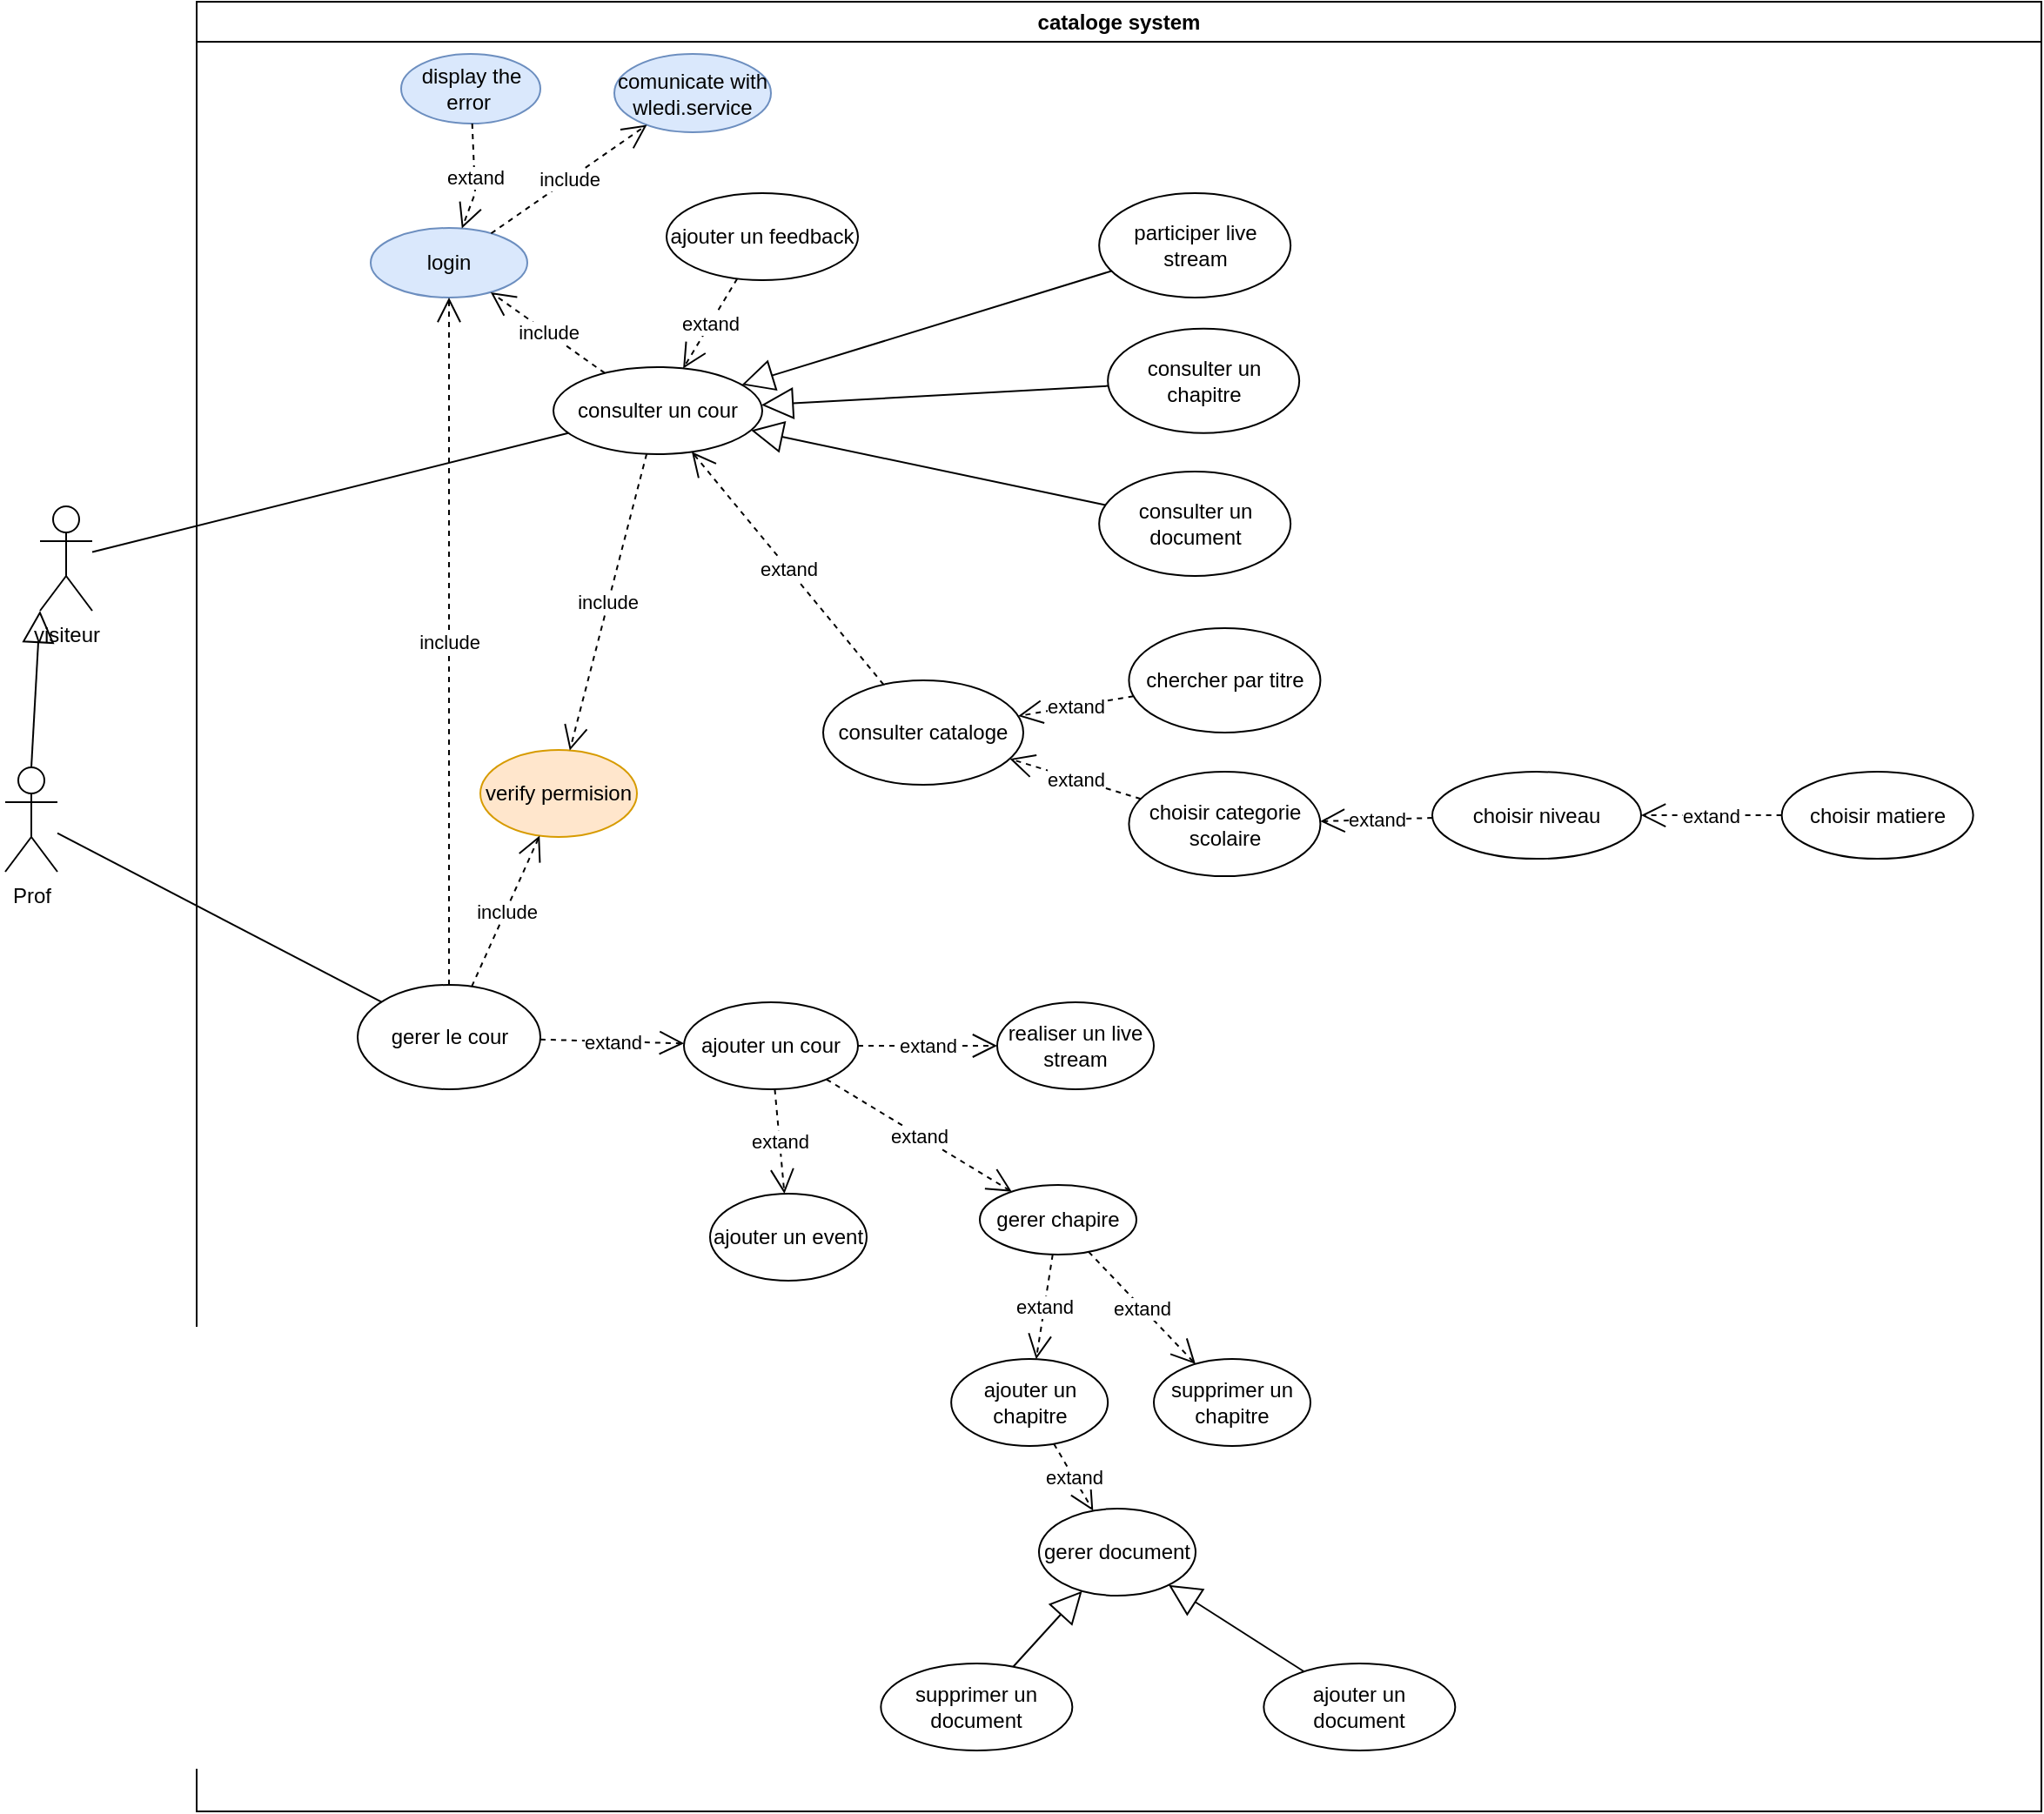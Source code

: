 <mxfile version="24.3.1" type="github">
  <diagram name="Page-1" id="SzHzPwQ4UlkWMSZUTKHr">
    <mxGraphModel dx="1639" dy="946" grid="1" gridSize="10" guides="1" tooltips="1" connect="1" arrows="1" fold="1" page="1" pageScale="1" pageWidth="827" pageHeight="1169" math="0" shadow="0">
      <root>
        <mxCell id="0" />
        <mxCell id="1" parent="0" />
        <mxCell id="7-QTB2i3PnKzkWgtio7F-1" value="Prof" style="shape=umlActor;verticalLabelPosition=bottom;verticalAlign=top;html=1;" vertex="1" parent="1">
          <mxGeometry x="50" y="450" width="30" height="60" as="geometry" />
        </mxCell>
        <mxCell id="7-QTB2i3PnKzkWgtio7F-2" value="cataloge system" style="swimlane;whiteSpace=wrap;html=1;" vertex="1" parent="1">
          <mxGeometry x="160" y="10" width="1060" height="1040" as="geometry" />
        </mxCell>
        <mxCell id="7-QTB2i3PnKzkWgtio7F-3" value="login" style="ellipse;whiteSpace=wrap;html=1;fillColor=#dae8fc;strokeColor=#6c8ebf;" vertex="1" parent="7-QTB2i3PnKzkWgtio7F-2">
          <mxGeometry x="100" y="130" width="90" height="40" as="geometry" />
        </mxCell>
        <mxCell id="7-QTB2i3PnKzkWgtio7F-5" value="comunicate with wledi.service" style="ellipse;whiteSpace=wrap;html=1;fillColor=#dae8fc;strokeColor=#6c8ebf;" vertex="1" parent="7-QTB2i3PnKzkWgtio7F-2">
          <mxGeometry x="240" y="30" width="90" height="45" as="geometry" />
        </mxCell>
        <mxCell id="7-QTB2i3PnKzkWgtio7F-4" value="include" style="endArrow=open;endSize=12;dashed=1;html=1;rounded=0;" edge="1" parent="7-QTB2i3PnKzkWgtio7F-2" source="7-QTB2i3PnKzkWgtio7F-3" target="7-QTB2i3PnKzkWgtio7F-5">
          <mxGeometry width="160" relative="1" as="geometry">
            <mxPoint x="290" y="100" as="sourcePoint" />
            <mxPoint x="450" y="100" as="targetPoint" />
          </mxGeometry>
        </mxCell>
        <mxCell id="7-QTB2i3PnKzkWgtio7F-7" value="verify permision" style="ellipse;whiteSpace=wrap;html=1;fillColor=#ffe6cc;strokeColor=#d79b00;" vertex="1" parent="7-QTB2i3PnKzkWgtio7F-2">
          <mxGeometry x="163" y="430" width="90" height="50" as="geometry" />
        </mxCell>
        <mxCell id="7-QTB2i3PnKzkWgtio7F-6" value="include" style="endArrow=open;endSize=12;dashed=1;html=1;rounded=0;" edge="1" parent="7-QTB2i3PnKzkWgtio7F-2" source="7-QTB2i3PnKzkWgtio7F-23" target="7-QTB2i3PnKzkWgtio7F-7">
          <mxGeometry width="160" relative="1" as="geometry">
            <mxPoint x="220" y="150" as="sourcePoint" />
            <mxPoint x="380" y="150" as="targetPoint" />
          </mxGeometry>
        </mxCell>
        <mxCell id="7-QTB2i3PnKzkWgtio7F-8" value="display the error&amp;nbsp;" style="ellipse;whiteSpace=wrap;html=1;fillColor=#dae8fc;strokeColor=#6c8ebf;" vertex="1" parent="7-QTB2i3PnKzkWgtio7F-2">
          <mxGeometry x="117.5" y="30" width="80" height="40" as="geometry" />
        </mxCell>
        <mxCell id="7-QTB2i3PnKzkWgtio7F-9" value="extand" style="endArrow=open;endSize=12;dashed=1;html=1;rounded=0;" edge="1" parent="7-QTB2i3PnKzkWgtio7F-2" source="7-QTB2i3PnKzkWgtio7F-8" target="7-QTB2i3PnKzkWgtio7F-3">
          <mxGeometry width="160" relative="1" as="geometry">
            <mxPoint x="100" y="150" as="sourcePoint" />
            <mxPoint x="260" y="150" as="targetPoint" />
            <Array as="points">
              <mxPoint x="160" y="110" />
            </Array>
          </mxGeometry>
        </mxCell>
        <mxCell id="7-QTB2i3PnKzkWgtio7F-10" value="consulter un cour" style="ellipse;whiteSpace=wrap;html=1;" vertex="1" parent="7-QTB2i3PnKzkWgtio7F-2">
          <mxGeometry x="205" y="210" width="120" height="50" as="geometry" />
        </mxCell>
        <mxCell id="7-QTB2i3PnKzkWgtio7F-11" value="include" style="endArrow=open;endSize=12;dashed=1;html=1;rounded=0;" edge="1" parent="7-QTB2i3PnKzkWgtio7F-2" source="7-QTB2i3PnKzkWgtio7F-10" target="7-QTB2i3PnKzkWgtio7F-3">
          <mxGeometry width="160" relative="1" as="geometry">
            <mxPoint x="100" y="200" as="sourcePoint" />
            <mxPoint x="260" y="200" as="targetPoint" />
          </mxGeometry>
        </mxCell>
        <mxCell id="7-QTB2i3PnKzkWgtio7F-12" value="consulter cataloge" style="ellipse;whiteSpace=wrap;html=1;" vertex="1" parent="7-QTB2i3PnKzkWgtio7F-2">
          <mxGeometry x="360" y="390" width="115" height="60" as="geometry" />
        </mxCell>
        <mxCell id="7-QTB2i3PnKzkWgtio7F-14" value="extand" style="endArrow=open;endSize=12;dashed=1;html=1;rounded=0;" edge="1" parent="7-QTB2i3PnKzkWgtio7F-2" source="7-QTB2i3PnKzkWgtio7F-12" target="7-QTB2i3PnKzkWgtio7F-10">
          <mxGeometry width="160" relative="1" as="geometry">
            <mxPoint x="100" y="340" as="sourcePoint" />
            <mxPoint x="260" y="340" as="targetPoint" />
          </mxGeometry>
        </mxCell>
        <mxCell id="7-QTB2i3PnKzkWgtio7F-15" value="chercher par titre" style="ellipse;whiteSpace=wrap;html=1;" vertex="1" parent="7-QTB2i3PnKzkWgtio7F-2">
          <mxGeometry x="535.71" y="360" width="110" height="60" as="geometry" />
        </mxCell>
        <mxCell id="7-QTB2i3PnKzkWgtio7F-17" value="choisir categorie scolaire" style="ellipse;whiteSpace=wrap;html=1;" vertex="1" parent="7-QTB2i3PnKzkWgtio7F-2">
          <mxGeometry x="535.71" y="442.56" width="110" height="60" as="geometry" />
        </mxCell>
        <mxCell id="7-QTB2i3PnKzkWgtio7F-18" value="choisir niveau" style="ellipse;whiteSpace=wrap;html=1;" vertex="1" parent="7-QTB2i3PnKzkWgtio7F-2">
          <mxGeometry x="710.0" y="442.56" width="120" height="50" as="geometry" />
        </mxCell>
        <mxCell id="7-QTB2i3PnKzkWgtio7F-19" value="choisir matiere" style="ellipse;whiteSpace=wrap;html=1;" vertex="1" parent="7-QTB2i3PnKzkWgtio7F-2">
          <mxGeometry x="910.81" y="442.56" width="110" height="50" as="geometry" />
        </mxCell>
        <mxCell id="7-QTB2i3PnKzkWgtio7F-23" value="gerer le cour" style="ellipse;whiteSpace=wrap;html=1;" vertex="1" parent="7-QTB2i3PnKzkWgtio7F-2">
          <mxGeometry x="92.5" y="565" width="105" height="60" as="geometry" />
        </mxCell>
        <mxCell id="7-QTB2i3PnKzkWgtio7F-24" value="ajouter un cour" style="ellipse;whiteSpace=wrap;html=1;" vertex="1" parent="7-QTB2i3PnKzkWgtio7F-2">
          <mxGeometry x="280" y="575" width="100" height="50" as="geometry" />
        </mxCell>
        <mxCell id="7-QTB2i3PnKzkWgtio7F-25" value="ajouter un chapitre" style="ellipse;whiteSpace=wrap;html=1;" vertex="1" parent="7-QTB2i3PnKzkWgtio7F-2">
          <mxGeometry x="433.58" y="780" width="90" height="50" as="geometry" />
        </mxCell>
        <mxCell id="7-QTB2i3PnKzkWgtio7F-26" value="ajouter un event" style="ellipse;whiteSpace=wrap;html=1;" vertex="1" parent="7-QTB2i3PnKzkWgtio7F-2">
          <mxGeometry x="295" y="685" width="90" height="50" as="geometry" />
        </mxCell>
        <mxCell id="7-QTB2i3PnKzkWgtio7F-27" value="extand" style="endArrow=open;endSize=12;dashed=1;html=1;rounded=0;" edge="1" parent="7-QTB2i3PnKzkWgtio7F-2" source="7-QTB2i3PnKzkWgtio7F-23" target="7-QTB2i3PnKzkWgtio7F-24">
          <mxGeometry width="160" relative="1" as="geometry">
            <mxPoint x="160" y="525" as="sourcePoint" />
            <mxPoint x="320" y="525" as="targetPoint" />
          </mxGeometry>
        </mxCell>
        <mxCell id="7-QTB2i3PnKzkWgtio7F-29" value="extand" style="endArrow=open;endSize=12;dashed=1;html=1;rounded=0;" edge="1" parent="7-QTB2i3PnKzkWgtio7F-2" source="7-QTB2i3PnKzkWgtio7F-24" target="7-QTB2i3PnKzkWgtio7F-26">
          <mxGeometry width="160" relative="1" as="geometry">
            <mxPoint x="350" y="625" as="sourcePoint" />
            <mxPoint x="438" y="673" as="targetPoint" />
          </mxGeometry>
        </mxCell>
        <mxCell id="7-QTB2i3PnKzkWgtio7F-28" value="extand" style="endArrow=open;endSize=12;dashed=1;html=1;rounded=0;" edge="1" parent="7-QTB2i3PnKzkWgtio7F-2" source="7-QTB2i3PnKzkWgtio7F-68" target="7-QTB2i3PnKzkWgtio7F-25">
          <mxGeometry width="160" relative="1" as="geometry">
            <mxPoint x="410" y="680" as="sourcePoint" />
            <mxPoint x="320" y="525" as="targetPoint" />
          </mxGeometry>
        </mxCell>
        <mxCell id="7-QTB2i3PnKzkWgtio7F-30" value="gerer document" style="ellipse;whiteSpace=wrap;html=1;" vertex="1" parent="7-QTB2i3PnKzkWgtio7F-2">
          <mxGeometry x="484" y="866" width="90" height="50" as="geometry" />
        </mxCell>
        <mxCell id="7-QTB2i3PnKzkWgtio7F-31" value="extand" style="endArrow=open;endSize=12;dashed=1;html=1;rounded=0;" edge="1" parent="7-QTB2i3PnKzkWgtio7F-2" target="7-QTB2i3PnKzkWgtio7F-30" source="7-QTB2i3PnKzkWgtio7F-25">
          <mxGeometry width="160" relative="1" as="geometry">
            <mxPoint x="430" y="830" as="sourcePoint" />
            <mxPoint x="389" y="736" as="targetPoint" />
          </mxGeometry>
        </mxCell>
        <mxCell id="7-QTB2i3PnKzkWgtio7F-35" value="ajouter un document" style="ellipse;whiteSpace=wrap;html=1;" vertex="1" parent="7-QTB2i3PnKzkWgtio7F-2">
          <mxGeometry x="613.17" y="955" width="110" height="50" as="geometry" />
        </mxCell>
        <mxCell id="7-QTB2i3PnKzkWgtio7F-36" value="" style="endArrow=block;endSize=16;endFill=0;html=1;rounded=0;" edge="1" parent="7-QTB2i3PnKzkWgtio7F-2" source="7-QTB2i3PnKzkWgtio7F-35" target="7-QTB2i3PnKzkWgtio7F-30">
          <mxGeometry width="160" relative="1" as="geometry">
            <mxPoint x="612.349" y="935.963" as="sourcePoint" />
            <mxPoint x="535.644" y="927.93" as="targetPoint" />
          </mxGeometry>
        </mxCell>
        <mxCell id="7-QTB2i3PnKzkWgtio7F-37" value="supprimer un document" style="ellipse;whiteSpace=wrap;html=1;" vertex="1" parent="7-QTB2i3PnKzkWgtio7F-2">
          <mxGeometry x="393.17" y="955" width="110" height="50" as="geometry" />
        </mxCell>
        <mxCell id="7-QTB2i3PnKzkWgtio7F-38" value="" style="endArrow=block;endSize=16;endFill=0;html=1;rounded=0;" edge="1" parent="7-QTB2i3PnKzkWgtio7F-2" source="7-QTB2i3PnKzkWgtio7F-37" target="7-QTB2i3PnKzkWgtio7F-30">
          <mxGeometry width="160" relative="1" as="geometry">
            <mxPoint x="493.499" y="945.013" as="sourcePoint" />
            <mxPoint x="395" y="910" as="targetPoint" />
          </mxGeometry>
        </mxCell>
        <mxCell id="7-QTB2i3PnKzkWgtio7F-39" value="realiser un live&lt;div&gt;stream&lt;/div&gt;" style="ellipse;whiteSpace=wrap;html=1;" vertex="1" parent="7-QTB2i3PnKzkWgtio7F-2">
          <mxGeometry x="460" y="575" width="90" height="50" as="geometry" />
        </mxCell>
        <mxCell id="7-QTB2i3PnKzkWgtio7F-40" value="extand" style="endArrow=open;endSize=12;dashed=1;html=1;rounded=0;" edge="1" parent="7-QTB2i3PnKzkWgtio7F-2" target="7-QTB2i3PnKzkWgtio7F-39" source="7-QTB2i3PnKzkWgtio7F-24">
          <mxGeometry width="160" relative="1" as="geometry">
            <mxPoint x="330.441" y="725.719" as="sourcePoint" />
            <mxPoint x="383" y="804.29" as="targetPoint" />
          </mxGeometry>
        </mxCell>
        <mxCell id="7-QTB2i3PnKzkWgtio7F-41" value="include" style="endArrow=open;endSize=12;dashed=1;html=1;rounded=0;" edge="1" parent="7-QTB2i3PnKzkWgtio7F-2" source="7-QTB2i3PnKzkWgtio7F-23" target="7-QTB2i3PnKzkWgtio7F-3">
          <mxGeometry width="160" relative="1" as="geometry">
            <mxPoint x="155" y="260" as="sourcePoint" />
            <mxPoint x="155" y="180" as="targetPoint" />
          </mxGeometry>
        </mxCell>
        <mxCell id="7-QTB2i3PnKzkWgtio7F-62" value="consulter un chapitre" style="ellipse;whiteSpace=wrap;html=1;" vertex="1" parent="7-QTB2i3PnKzkWgtio7F-2">
          <mxGeometry x="523.58" y="187.86" width="110" height="60" as="geometry" />
        </mxCell>
        <mxCell id="7-QTB2i3PnKzkWgtio7F-63" value="" style="endArrow=block;endSize=16;endFill=0;html=1;rounded=0;" edge="1" source="7-QTB2i3PnKzkWgtio7F-62" parent="7-QTB2i3PnKzkWgtio7F-2" target="7-QTB2i3PnKzkWgtio7F-10">
          <mxGeometry width="160" relative="1" as="geometry">
            <mxPoint x="535.3" y="237.864" as="sourcePoint" />
            <mxPoint x="359.58" y="259.86" as="targetPoint" />
          </mxGeometry>
        </mxCell>
        <mxCell id="7-QTB2i3PnKzkWgtio7F-64" value="consulter un document" style="ellipse;whiteSpace=wrap;html=1;" vertex="1" parent="7-QTB2i3PnKzkWgtio7F-2">
          <mxGeometry x="518.58" y="270" width="110" height="60" as="geometry" />
        </mxCell>
        <mxCell id="7-QTB2i3PnKzkWgtio7F-65" value="" style="endArrow=block;endSize=16;endFill=0;html=1;rounded=0;" edge="1" parent="7-QTB2i3PnKzkWgtio7F-2" source="7-QTB2i3PnKzkWgtio7F-64" target="7-QTB2i3PnKzkWgtio7F-10">
          <mxGeometry width="160" relative="1" as="geometry">
            <mxPoint x="530.3" y="320.004" as="sourcePoint" />
            <mxPoint x="320" y="314.14" as="targetPoint" />
          </mxGeometry>
        </mxCell>
        <mxCell id="7-QTB2i3PnKzkWgtio7F-66" value="supprimer un chapitre" style="ellipse;whiteSpace=wrap;html=1;" vertex="1" parent="7-QTB2i3PnKzkWgtio7F-2">
          <mxGeometry x="550.0" y="780" width="90" height="50" as="geometry" />
        </mxCell>
        <mxCell id="7-QTB2i3PnKzkWgtio7F-67" value="extand" style="endArrow=open;endSize=12;dashed=1;html=1;rounded=0;" edge="1" parent="7-QTB2i3PnKzkWgtio7F-2" source="7-QTB2i3PnKzkWgtio7F-68" target="7-QTB2i3PnKzkWgtio7F-66">
          <mxGeometry width="160" relative="1" as="geometry">
            <mxPoint x="550" y="670" as="sourcePoint" />
            <mxPoint x="462" y="700" as="targetPoint" />
          </mxGeometry>
        </mxCell>
        <mxCell id="7-QTB2i3PnKzkWgtio7F-68" value="gerer chapire" style="ellipse;whiteSpace=wrap;html=1;" vertex="1" parent="7-QTB2i3PnKzkWgtio7F-2">
          <mxGeometry x="450" y="680" width="90" height="40" as="geometry" />
        </mxCell>
        <mxCell id="7-QTB2i3PnKzkWgtio7F-69" value="extand" style="endArrow=open;endSize=12;dashed=1;html=1;rounded=0;" edge="1" parent="7-QTB2i3PnKzkWgtio7F-2" source="7-QTB2i3PnKzkWgtio7F-24" target="7-QTB2i3PnKzkWgtio7F-68">
          <mxGeometry width="160" relative="1" as="geometry">
            <mxPoint x="502" y="730" as="sourcePoint" />
            <mxPoint x="492" y="790" as="targetPoint" />
          </mxGeometry>
        </mxCell>
        <mxCell id="7-QTB2i3PnKzkWgtio7F-70" value="include" style="endArrow=open;endSize=12;dashed=1;html=1;rounded=0;" edge="1" parent="7-QTB2i3PnKzkWgtio7F-2" source="7-QTB2i3PnKzkWgtio7F-10" target="7-QTB2i3PnKzkWgtio7F-7">
          <mxGeometry width="160" relative="1" as="geometry">
            <mxPoint x="144" y="576" as="sourcePoint" />
            <mxPoint x="94" y="439" as="targetPoint" />
          </mxGeometry>
        </mxCell>
        <mxCell id="7-QTB2i3PnKzkWgtio7F-71" value="participer live stream" style="ellipse;whiteSpace=wrap;html=1;" vertex="1" parent="7-QTB2i3PnKzkWgtio7F-2">
          <mxGeometry x="518.58" y="110" width="110" height="60" as="geometry" />
        </mxCell>
        <mxCell id="7-QTB2i3PnKzkWgtio7F-72" value="" style="endArrow=block;endSize=16;endFill=0;html=1;rounded=0;" edge="1" parent="7-QTB2i3PnKzkWgtio7F-2" source="7-QTB2i3PnKzkWgtio7F-71" target="7-QTB2i3PnKzkWgtio7F-10">
          <mxGeometry width="160" relative="1" as="geometry">
            <mxPoint x="530.3" y="160.004" as="sourcePoint" />
            <mxPoint x="320" y="154.14" as="targetPoint" />
          </mxGeometry>
        </mxCell>
        <mxCell id="7-QTB2i3PnKzkWgtio7F-73" value="ajouter un feedback" style="ellipse;whiteSpace=wrap;html=1;" vertex="1" parent="7-QTB2i3PnKzkWgtio7F-2">
          <mxGeometry x="270" y="110" width="110" height="50" as="geometry" />
        </mxCell>
        <mxCell id="7-QTB2i3PnKzkWgtio7F-74" value="extand" style="endArrow=open;endSize=12;dashed=1;html=1;rounded=0;" edge="1" parent="7-QTB2i3PnKzkWgtio7F-2" source="7-QTB2i3PnKzkWgtio7F-73" target="7-QTB2i3PnKzkWgtio7F-10">
          <mxGeometry width="160" relative="1" as="geometry">
            <mxPoint x="405" y="402" as="sourcePoint" />
            <mxPoint x="294" y="269" as="targetPoint" />
          </mxGeometry>
        </mxCell>
        <mxCell id="7-QTB2i3PnKzkWgtio7F-75" value="extand" style="endArrow=open;endSize=12;dashed=1;html=1;rounded=0;" edge="1" parent="7-QTB2i3PnKzkWgtio7F-2" source="7-QTB2i3PnKzkWgtio7F-17" target="7-QTB2i3PnKzkWgtio7F-12">
          <mxGeometry width="160" relative="1" as="geometry">
            <mxPoint x="534.08" y="553" as="sourcePoint" />
            <mxPoint x="423.08" y="420" as="targetPoint" />
          </mxGeometry>
        </mxCell>
        <mxCell id="7-QTB2i3PnKzkWgtio7F-76" value="extand" style="endArrow=open;endSize=12;dashed=1;html=1;rounded=0;" edge="1" parent="7-QTB2i3PnKzkWgtio7F-2" source="7-QTB2i3PnKzkWgtio7F-15" target="7-QTB2i3PnKzkWgtio7F-12">
          <mxGeometry width="160" relative="1" as="geometry">
            <mxPoint x="552" y="468" as="sourcePoint" />
            <mxPoint x="477" y="445" as="targetPoint" />
          </mxGeometry>
        </mxCell>
        <mxCell id="7-QTB2i3PnKzkWgtio7F-77" value="extand" style="endArrow=open;endSize=12;dashed=1;html=1;rounded=0;" edge="1" parent="7-QTB2i3PnKzkWgtio7F-2" source="7-QTB2i3PnKzkWgtio7F-18" target="7-QTB2i3PnKzkWgtio7F-17">
          <mxGeometry width="160" relative="1" as="geometry">
            <mxPoint x="548" y="409" as="sourcePoint" />
            <mxPoint x="482" y="421" as="targetPoint" />
          </mxGeometry>
        </mxCell>
        <mxCell id="7-QTB2i3PnKzkWgtio7F-78" value="extand" style="endArrow=open;endSize=12;dashed=1;html=1;rounded=0;" edge="1" parent="7-QTB2i3PnKzkWgtio7F-2" source="7-QTB2i3PnKzkWgtio7F-19" target="7-QTB2i3PnKzkWgtio7F-18">
          <mxGeometry width="160" relative="1" as="geometry">
            <mxPoint x="720" y="479" as="sourcePoint" />
            <mxPoint x="656" y="481" as="targetPoint" />
          </mxGeometry>
        </mxCell>
        <mxCell id="7-QTB2i3PnKzkWgtio7F-42" value="" style="endArrow=none;html=1;rounded=0;" edge="1" parent="1" source="7-QTB2i3PnKzkWgtio7F-1" target="7-QTB2i3PnKzkWgtio7F-23">
          <mxGeometry width="50" height="50" relative="1" as="geometry">
            <mxPoint x="350" y="670" as="sourcePoint" />
            <mxPoint x="400" y="620" as="targetPoint" />
          </mxGeometry>
        </mxCell>
        <mxCell id="7-QTB2i3PnKzkWgtio7F-43" value="visiteur" style="shape=umlActor;verticalLabelPosition=bottom;verticalAlign=top;html=1;" vertex="1" parent="1">
          <mxGeometry x="70" y="300" width="30" height="60" as="geometry" />
        </mxCell>
        <mxCell id="7-QTB2i3PnKzkWgtio7F-44" value="" style="endArrow=none;html=1;rounded=0;" edge="1" parent="1" source="7-QTB2i3PnKzkWgtio7F-43" target="7-QTB2i3PnKzkWgtio7F-10">
          <mxGeometry width="50" height="50" relative="1" as="geometry">
            <mxPoint x="350" y="500" as="sourcePoint" />
            <mxPoint x="400" y="450" as="targetPoint" />
          </mxGeometry>
        </mxCell>
        <mxCell id="7-QTB2i3PnKzkWgtio7F-45" value="" style="endArrow=block;endSize=16;endFill=0;html=1;rounded=0;exitX=0.5;exitY=0;exitDx=0;exitDy=0;exitPerimeter=0;entryX=0;entryY=1;entryDx=0;entryDy=0;entryPerimeter=0;" edge="1" parent="1" source="7-QTB2i3PnKzkWgtio7F-1" target="7-QTB2i3PnKzkWgtio7F-43">
          <mxGeometry width="160" relative="1" as="geometry">
            <mxPoint x="144" y="380" as="sourcePoint" />
            <mxPoint x="75" y="340" as="targetPoint" />
          </mxGeometry>
        </mxCell>
      </root>
    </mxGraphModel>
  </diagram>
</mxfile>

